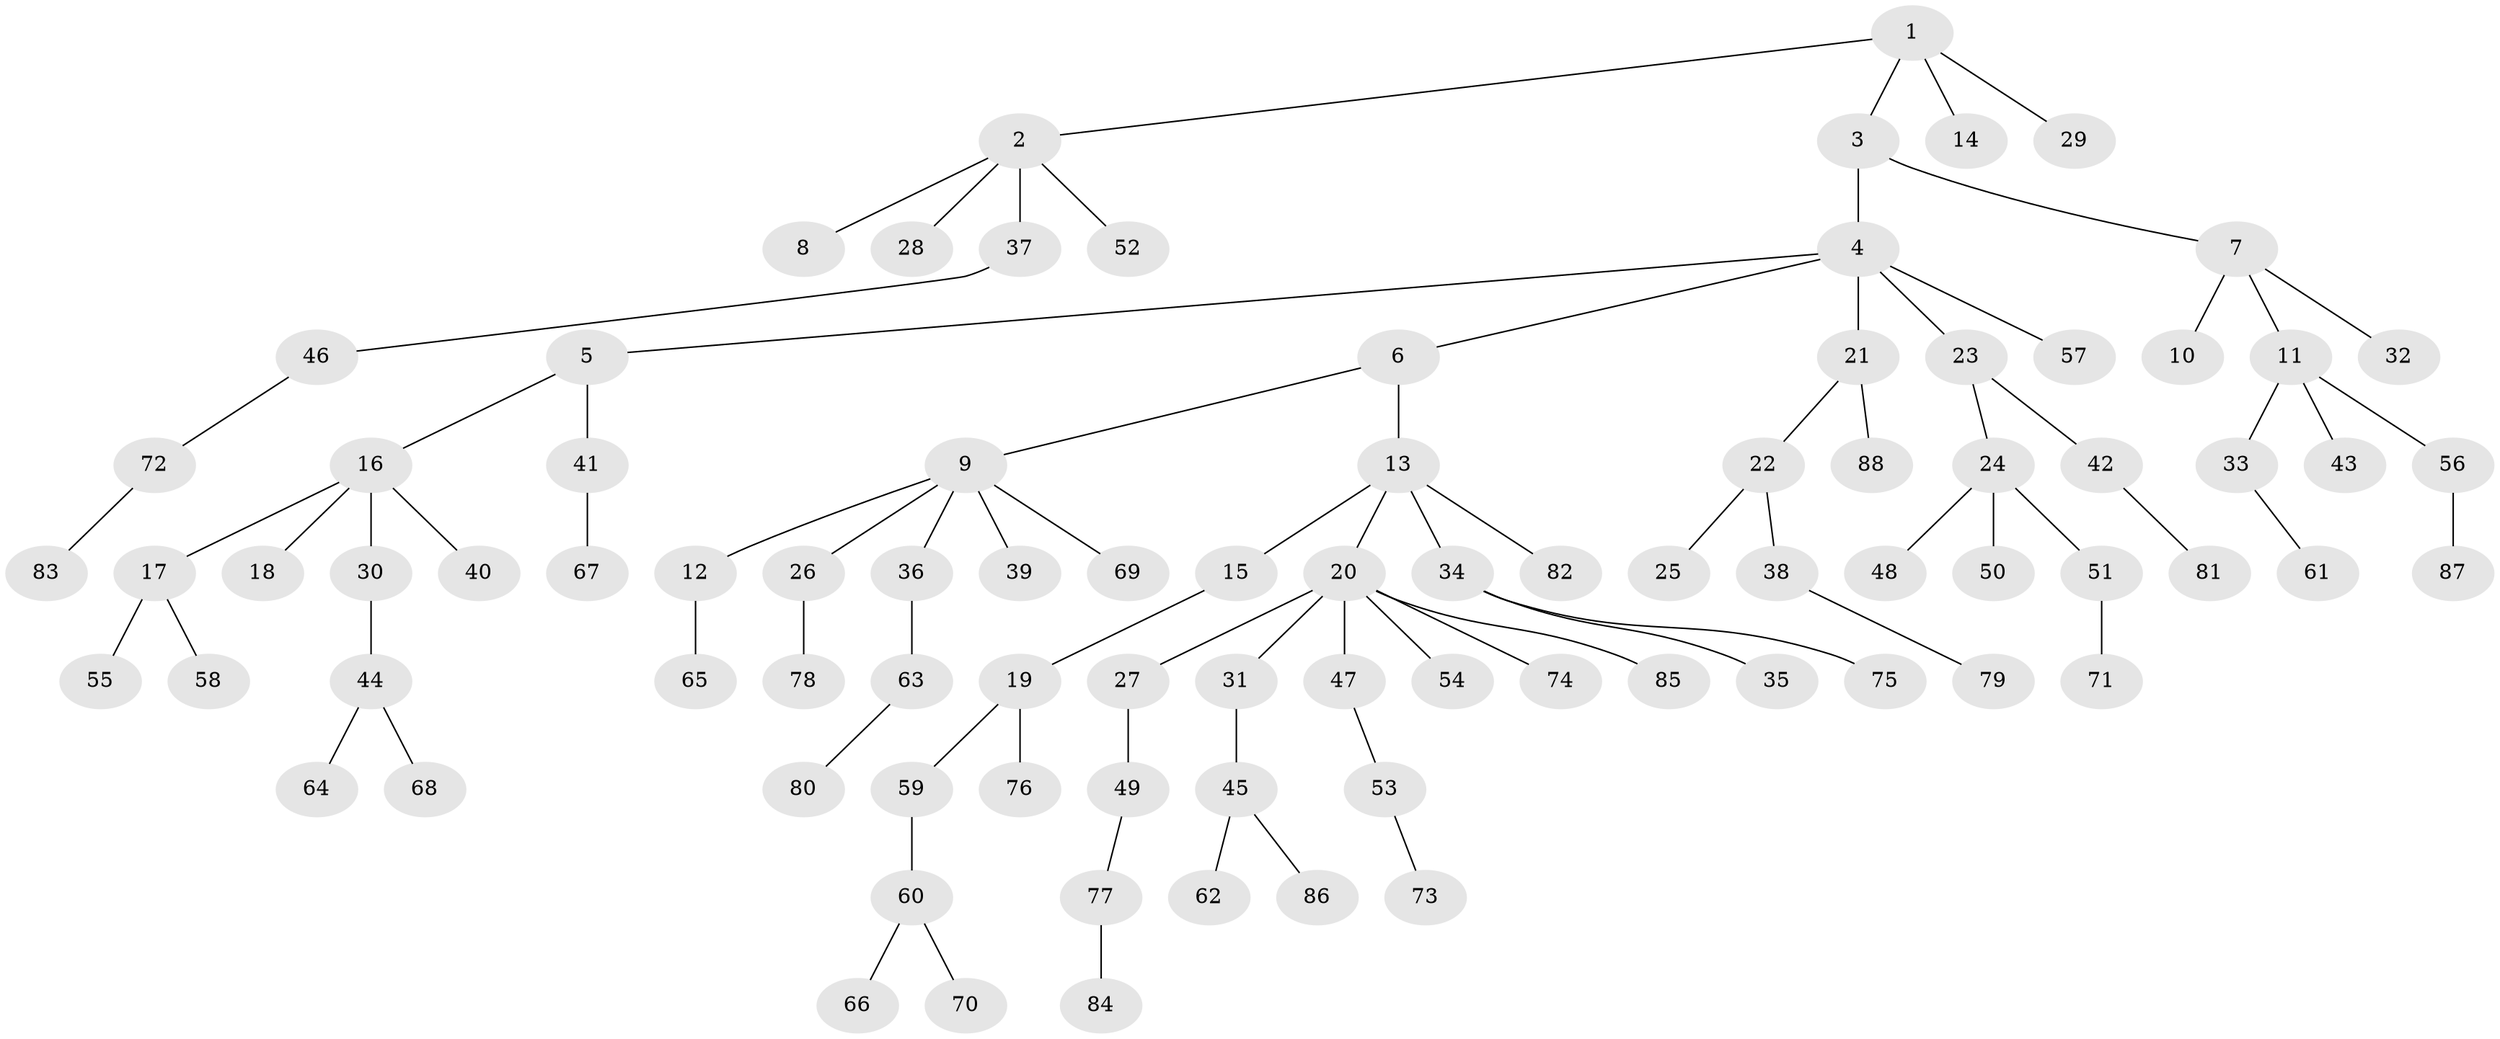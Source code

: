 // coarse degree distribution, {1: 0.6153846153846154, 2: 0.3076923076923077, 4: 0.038461538461538464, 5: 0.019230769230769232, 25: 0.019230769230769232}
// Generated by graph-tools (version 1.1) at 2025/55/03/04/25 21:55:42]
// undirected, 88 vertices, 87 edges
graph export_dot {
graph [start="1"]
  node [color=gray90,style=filled];
  1;
  2;
  3;
  4;
  5;
  6;
  7;
  8;
  9;
  10;
  11;
  12;
  13;
  14;
  15;
  16;
  17;
  18;
  19;
  20;
  21;
  22;
  23;
  24;
  25;
  26;
  27;
  28;
  29;
  30;
  31;
  32;
  33;
  34;
  35;
  36;
  37;
  38;
  39;
  40;
  41;
  42;
  43;
  44;
  45;
  46;
  47;
  48;
  49;
  50;
  51;
  52;
  53;
  54;
  55;
  56;
  57;
  58;
  59;
  60;
  61;
  62;
  63;
  64;
  65;
  66;
  67;
  68;
  69;
  70;
  71;
  72;
  73;
  74;
  75;
  76;
  77;
  78;
  79;
  80;
  81;
  82;
  83;
  84;
  85;
  86;
  87;
  88;
  1 -- 2;
  1 -- 3;
  1 -- 14;
  1 -- 29;
  2 -- 8;
  2 -- 28;
  2 -- 37;
  2 -- 52;
  3 -- 4;
  3 -- 7;
  4 -- 5;
  4 -- 6;
  4 -- 21;
  4 -- 23;
  4 -- 57;
  5 -- 16;
  5 -- 41;
  6 -- 9;
  6 -- 13;
  7 -- 10;
  7 -- 11;
  7 -- 32;
  9 -- 12;
  9 -- 26;
  9 -- 36;
  9 -- 39;
  9 -- 69;
  11 -- 33;
  11 -- 43;
  11 -- 56;
  12 -- 65;
  13 -- 15;
  13 -- 20;
  13 -- 34;
  13 -- 82;
  15 -- 19;
  16 -- 17;
  16 -- 18;
  16 -- 30;
  16 -- 40;
  17 -- 55;
  17 -- 58;
  19 -- 59;
  19 -- 76;
  20 -- 27;
  20 -- 31;
  20 -- 47;
  20 -- 54;
  20 -- 74;
  20 -- 85;
  21 -- 22;
  21 -- 88;
  22 -- 25;
  22 -- 38;
  23 -- 24;
  23 -- 42;
  24 -- 48;
  24 -- 50;
  24 -- 51;
  26 -- 78;
  27 -- 49;
  30 -- 44;
  31 -- 45;
  33 -- 61;
  34 -- 35;
  34 -- 75;
  36 -- 63;
  37 -- 46;
  38 -- 79;
  41 -- 67;
  42 -- 81;
  44 -- 64;
  44 -- 68;
  45 -- 62;
  45 -- 86;
  46 -- 72;
  47 -- 53;
  49 -- 77;
  51 -- 71;
  53 -- 73;
  56 -- 87;
  59 -- 60;
  60 -- 66;
  60 -- 70;
  63 -- 80;
  72 -- 83;
  77 -- 84;
}
